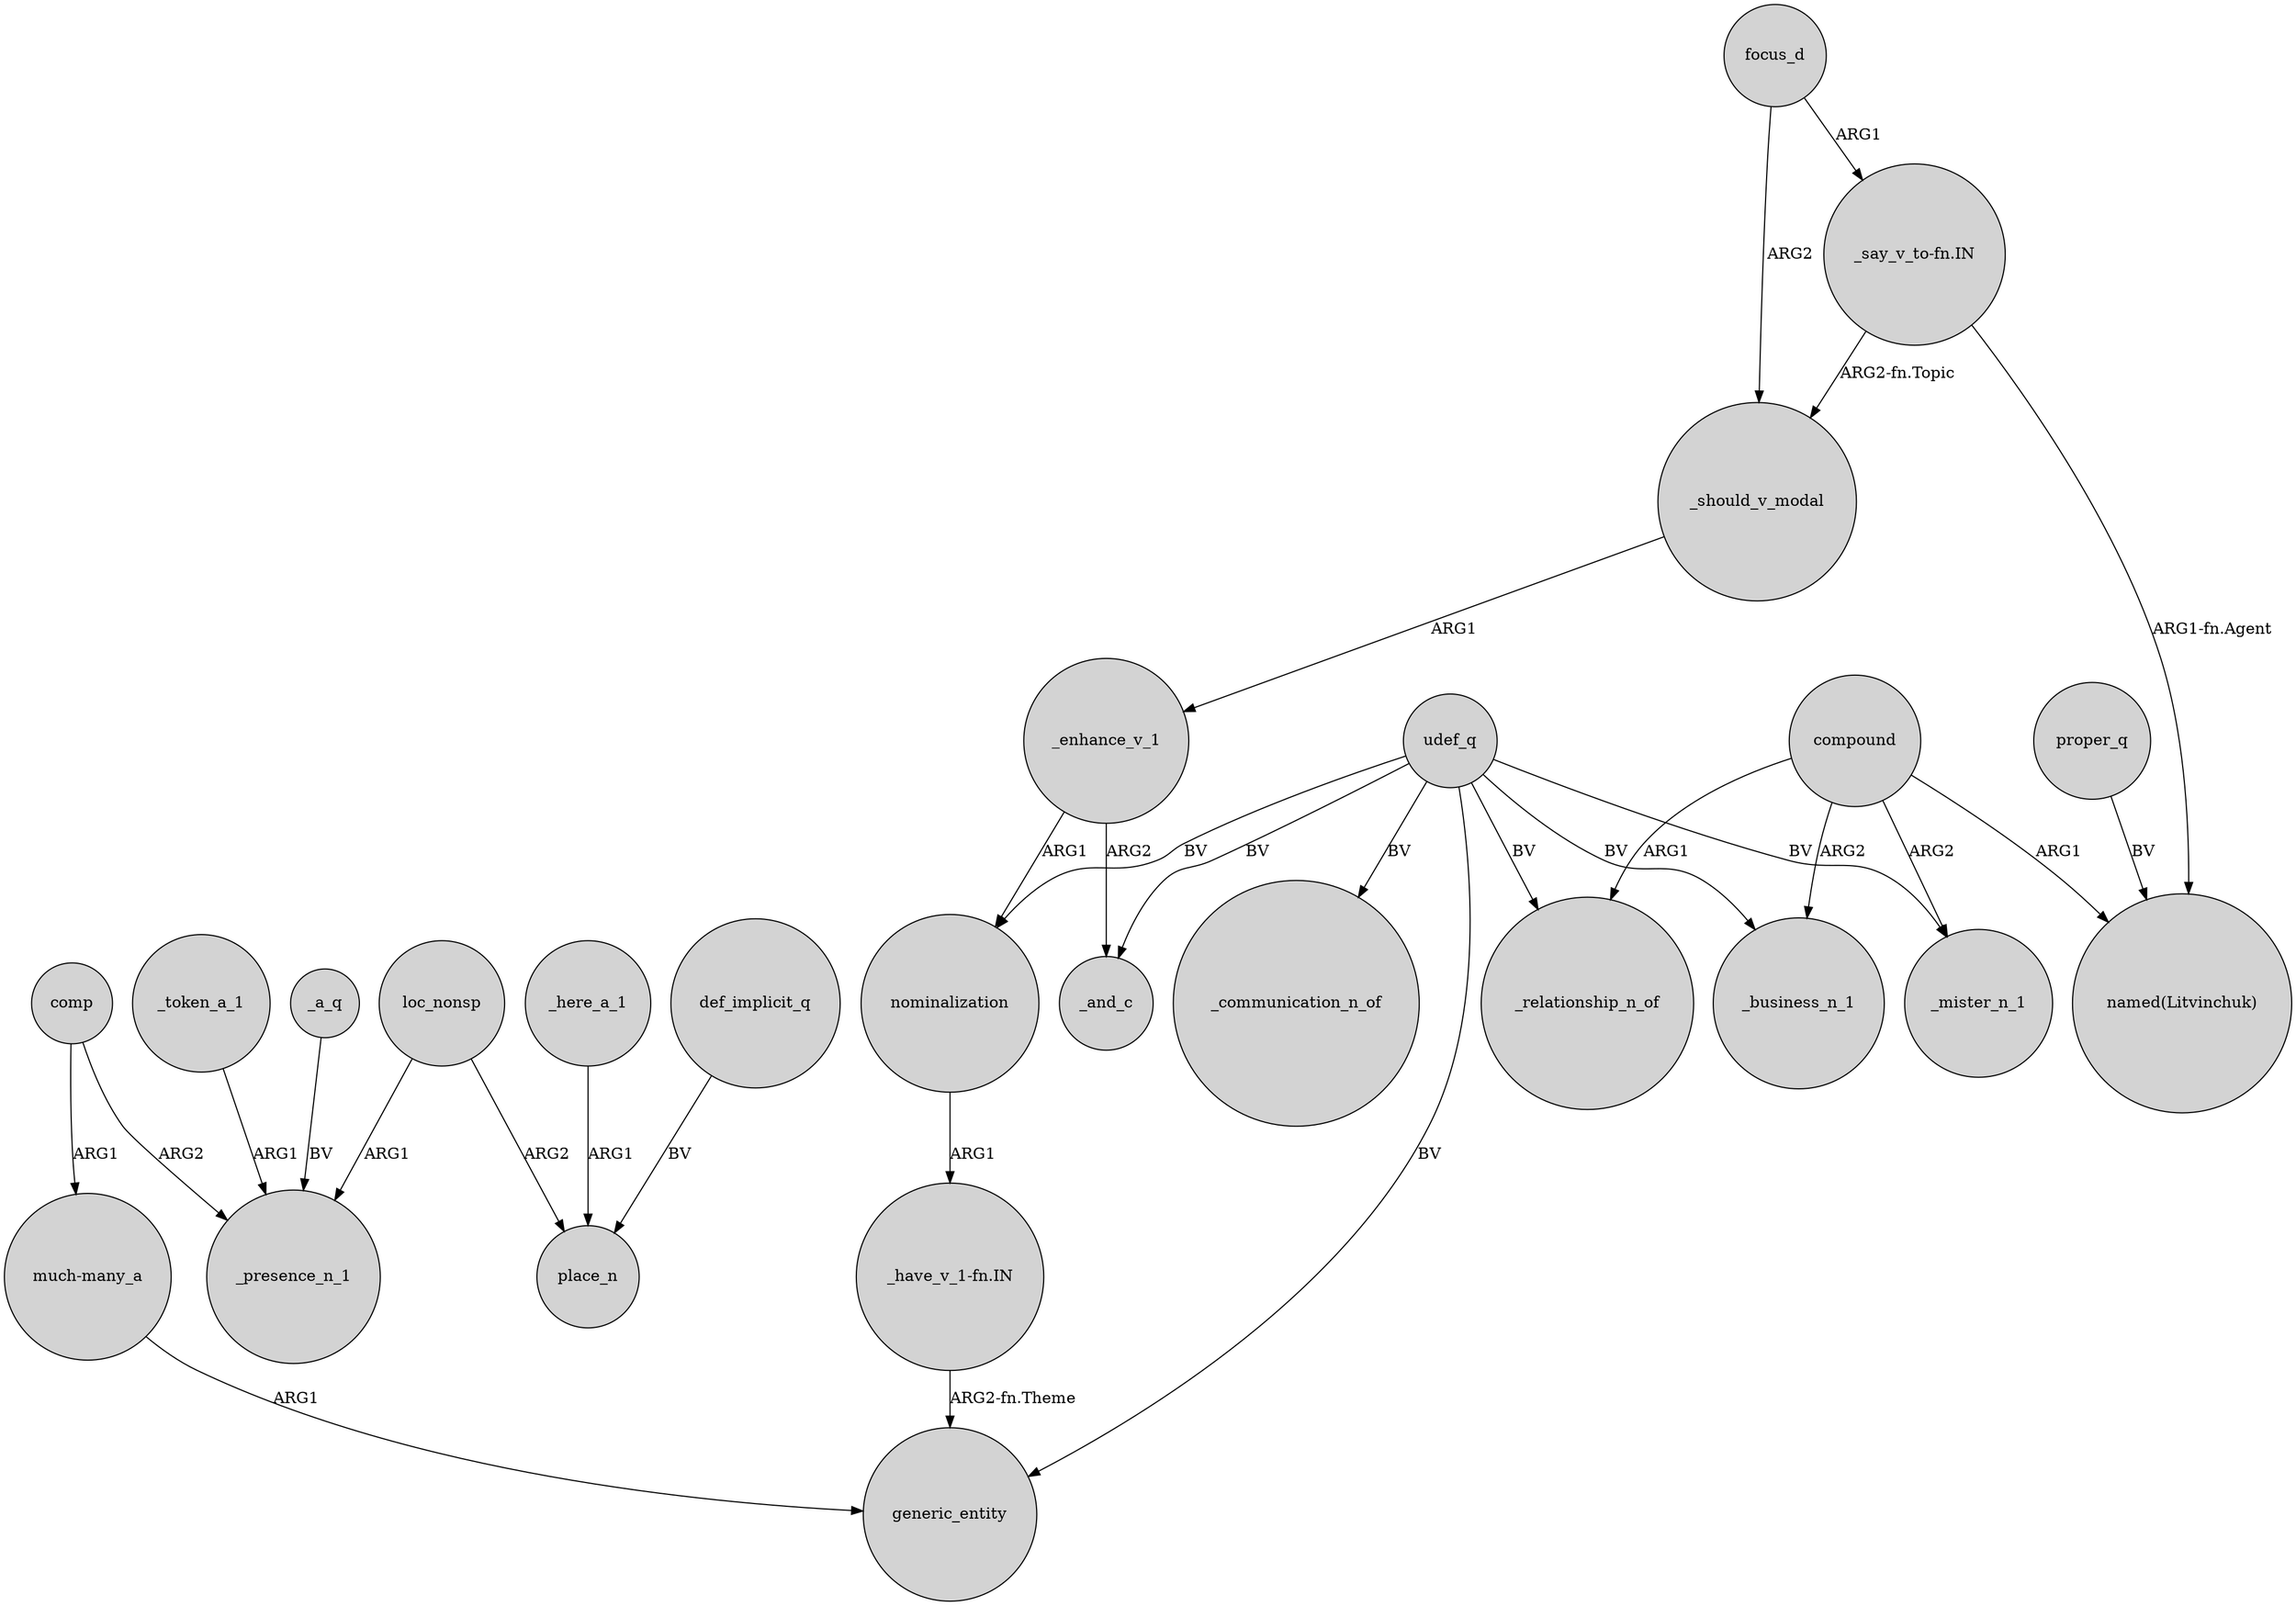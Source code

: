 digraph {
	node [shape=circle style=filled]
	comp -> _presence_n_1 [label=ARG2]
	_here_a_1 -> place_n [label=ARG1]
	udef_q -> generic_entity [label=BV]
	"much-many_a" -> generic_entity [label=ARG1]
	focus_d -> _should_v_modal [label=ARG2]
	compound -> _mister_n_1 [label=ARG2]
	_enhance_v_1 -> nominalization [label=ARG1]
	udef_q -> _mister_n_1 [label=BV]
	nominalization -> "_have_v_1-fn.IN" [label=ARG1]
	def_implicit_q -> place_n [label=BV]
	_enhance_v_1 -> _and_c [label=ARG2]
	proper_q -> "named(Litvinchuk)" [label=BV]
	compound -> _relationship_n_of [label=ARG1]
	"_say_v_to-fn.IN" -> _should_v_modal [label="ARG2-fn.Topic"]
	"_have_v_1-fn.IN" -> generic_entity [label="ARG2-fn.Theme"]
	comp -> "much-many_a" [label=ARG1]
	compound -> "named(Litvinchuk)" [label=ARG1]
	udef_q -> _communication_n_of [label=BV]
	udef_q -> _relationship_n_of [label=BV]
	_a_q -> _presence_n_1 [label=BV]
	udef_q -> nominalization [label=BV]
	compound -> _business_n_1 [label=ARG2]
	_token_a_1 -> _presence_n_1 [label=ARG1]
	loc_nonsp -> _presence_n_1 [label=ARG1]
	loc_nonsp -> place_n [label=ARG2]
	_should_v_modal -> _enhance_v_1 [label=ARG1]
	udef_q -> _business_n_1 [label=BV]
	udef_q -> _and_c [label=BV]
	"_say_v_to-fn.IN" -> "named(Litvinchuk)" [label="ARG1-fn.Agent"]
	focus_d -> "_say_v_to-fn.IN" [label=ARG1]
}
